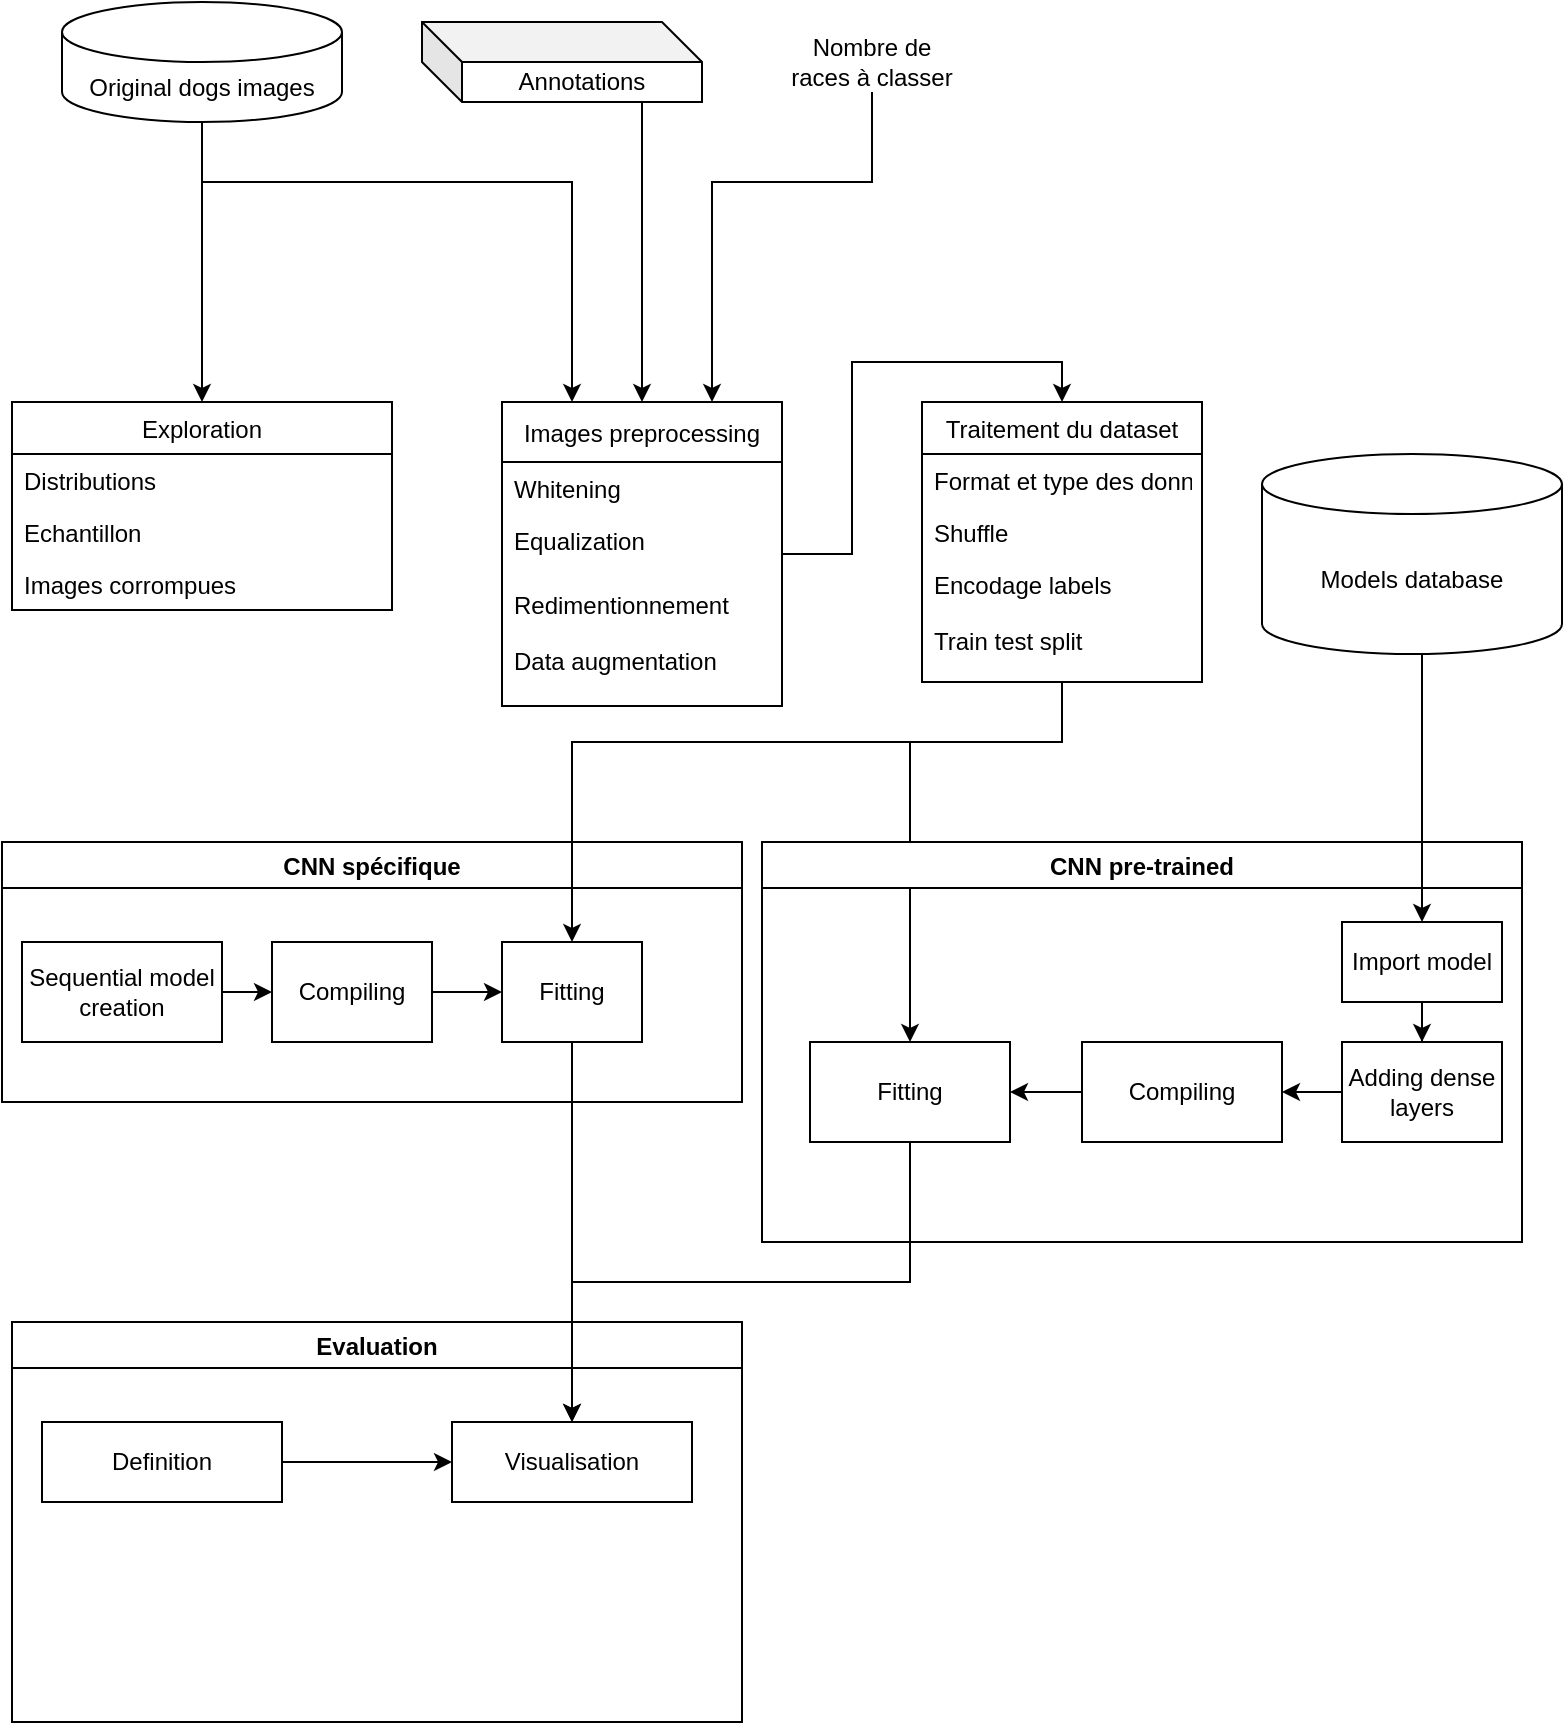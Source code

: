 <mxfile version="14.6.13" type="device"><diagram id="UqHyu8XJ6l_zf88swfSW" name="Page-1"><mxGraphModel dx="2062" dy="1192" grid="1" gridSize="10" guides="1" tooltips="1" connect="1" arrows="1" fold="1" page="1" pageScale="1" pageWidth="827" pageHeight="1169" math="0" shadow="0"><root><mxCell id="0"/><mxCell id="1" parent="0"/><mxCell id="CN8xOEd-Th6cqJIf5St1-19" style="edgeStyle=orthogonalEdgeStyle;rounded=0;orthogonalLoop=1;jettySize=auto;html=1;entryX=0.5;entryY=0;entryDx=0;entryDy=0;" edge="1" parent="1" source="kGPuSkr1PNhnFZqKviRT-1" target="CN8xOEd-Th6cqJIf5St1-11"><mxGeometry relative="1" as="geometry"/></mxCell><mxCell id="CN8xOEd-Th6cqJIf5St1-22" style="edgeStyle=orthogonalEdgeStyle;rounded=0;orthogonalLoop=1;jettySize=auto;html=1;entryX=0.25;entryY=0;entryDx=0;entryDy=0;" edge="1" parent="1" source="kGPuSkr1PNhnFZqKviRT-1" target="CN8xOEd-Th6cqJIf5St1-15"><mxGeometry relative="1" as="geometry"><Array as="points"><mxPoint x="110" y="170"/><mxPoint x="295" y="170"/></Array></mxGeometry></mxCell><mxCell id="kGPuSkr1PNhnFZqKviRT-1" value="Original dogs images" style="shape=cylinder3;whiteSpace=wrap;html=1;boundedLbl=1;backgroundOutline=1;size=15;" parent="1" vertex="1"><mxGeometry x="40" y="80" width="140" height="60" as="geometry"/></mxCell><mxCell id="CN8xOEd-Th6cqJIf5St1-21" style="edgeStyle=orthogonalEdgeStyle;rounded=0;orthogonalLoop=1;jettySize=auto;html=1;entryX=0.5;entryY=0;entryDx=0;entryDy=0;" edge="1" parent="1" source="kGPuSkr1PNhnFZqKviRT-2" target="CN8xOEd-Th6cqJIf5St1-15"><mxGeometry relative="1" as="geometry"><Array as="points"><mxPoint x="330" y="150"/><mxPoint x="330" y="150"/></Array></mxGeometry></mxCell><mxCell id="kGPuSkr1PNhnFZqKviRT-2" value="Annotations" style="shape=cube;whiteSpace=wrap;html=1;boundedLbl=1;backgroundOutline=1;darkOpacity=0.05;darkOpacity2=0.1;" parent="1" vertex="1"><mxGeometry x="220" y="90" width="140" height="40" as="geometry"/></mxCell><mxCell id="CN8xOEd-Th6cqJIf5St1-11" value="Exploration" style="swimlane;fontStyle=0;childLayout=stackLayout;horizontal=1;startSize=26;horizontalStack=0;resizeParent=1;resizeParentMax=0;resizeLast=0;collapsible=1;marginBottom=0;" vertex="1" parent="1"><mxGeometry x="15" y="280" width="190" height="104" as="geometry"/></mxCell><mxCell id="CN8xOEd-Th6cqJIf5St1-12" value="Distributions" style="text;strokeColor=none;fillColor=none;align=left;verticalAlign=top;spacingLeft=4;spacingRight=4;overflow=hidden;rotatable=0;points=[[0,0.5],[1,0.5]];portConstraint=eastwest;" vertex="1" parent="CN8xOEd-Th6cqJIf5St1-11"><mxGeometry y="26" width="190" height="26" as="geometry"/></mxCell><mxCell id="CN8xOEd-Th6cqJIf5St1-13" value="Echantillon" style="text;strokeColor=none;fillColor=none;align=left;verticalAlign=top;spacingLeft=4;spacingRight=4;overflow=hidden;rotatable=0;points=[[0,0.5],[1,0.5]];portConstraint=eastwest;" vertex="1" parent="CN8xOEd-Th6cqJIf5St1-11"><mxGeometry y="52" width="190" height="26" as="geometry"/></mxCell><mxCell id="CN8xOEd-Th6cqJIf5St1-14" value="Images corrompues" style="text;strokeColor=none;fillColor=none;align=left;verticalAlign=top;spacingLeft=4;spacingRight=4;overflow=hidden;rotatable=0;points=[[0,0.5],[1,0.5]];portConstraint=eastwest;" vertex="1" parent="CN8xOEd-Th6cqJIf5St1-11"><mxGeometry y="78" width="190" height="26" as="geometry"/></mxCell><mxCell id="CN8xOEd-Th6cqJIf5St1-35" style="edgeStyle=orthogonalEdgeStyle;rounded=0;orthogonalLoop=1;jettySize=auto;html=1;entryX=0.5;entryY=0;entryDx=0;entryDy=0;" edge="1" parent="1" source="CN8xOEd-Th6cqJIf5St1-15" target="CN8xOEd-Th6cqJIf5St1-31"><mxGeometry relative="1" as="geometry"/></mxCell><mxCell id="CN8xOEd-Th6cqJIf5St1-15" value="Images preprocessing" style="swimlane;fontStyle=0;childLayout=stackLayout;horizontal=1;startSize=30;horizontalStack=0;resizeParent=1;resizeParentMax=0;resizeLast=0;collapsible=1;marginBottom=0;" vertex="1" parent="1"><mxGeometry x="260" y="280" width="140" height="152" as="geometry"/></mxCell><mxCell id="CN8xOEd-Th6cqJIf5St1-17" value="Whitening" style="text;strokeColor=none;fillColor=none;align=left;verticalAlign=top;spacingLeft=4;spacingRight=4;overflow=hidden;rotatable=0;points=[[0,0.5],[1,0.5]];portConstraint=eastwest;" vertex="1" parent="CN8xOEd-Th6cqJIf5St1-15"><mxGeometry y="30" width="140" height="26" as="geometry"/></mxCell><mxCell id="CN8xOEd-Th6cqJIf5St1-18" value="Equalization" style="text;strokeColor=none;fillColor=none;align=left;verticalAlign=top;spacingLeft=4;spacingRight=4;overflow=hidden;rotatable=0;points=[[0,0.5],[1,0.5]];portConstraint=eastwest;" vertex="1" parent="CN8xOEd-Th6cqJIf5St1-15"><mxGeometry y="56" width="140" height="32" as="geometry"/></mxCell><mxCell id="CN8xOEd-Th6cqJIf5St1-16" value="Redimentionnement&#10;&#10;Data augmentation" style="text;strokeColor=none;fillColor=none;align=left;verticalAlign=top;spacingLeft=4;spacingRight=4;overflow=hidden;rotatable=0;points=[[0,0.5],[1,0.5]];portConstraint=eastwest;" vertex="1" parent="CN8xOEd-Th6cqJIf5St1-15"><mxGeometry y="88" width="140" height="64" as="geometry"/></mxCell><mxCell id="CN8xOEd-Th6cqJIf5St1-26" style="edgeStyle=orthogonalEdgeStyle;rounded=0;orthogonalLoop=1;jettySize=auto;html=1;entryX=0.75;entryY=0;entryDx=0;entryDy=0;" edge="1" parent="1" source="CN8xOEd-Th6cqJIf5St1-25" target="CN8xOEd-Th6cqJIf5St1-15"><mxGeometry relative="1" as="geometry"><Array as="points"><mxPoint x="445" y="170"/><mxPoint x="365" y="170"/></Array></mxGeometry></mxCell><mxCell id="CN8xOEd-Th6cqJIf5St1-25" value="Nombre de races à classer" style="text;html=1;strokeColor=none;fillColor=none;align=center;verticalAlign=middle;whiteSpace=wrap;rounded=0;" vertex="1" parent="1"><mxGeometry x="400" y="95" width="90" height="30" as="geometry"/></mxCell><mxCell id="CN8xOEd-Th6cqJIf5St1-28" value="CNN spécifique" style="swimlane;" vertex="1" parent="1"><mxGeometry x="10" y="500" width="370" height="130" as="geometry"/></mxCell><mxCell id="CN8xOEd-Th6cqJIf5St1-36" value="Sequential model creation" style="whiteSpace=wrap;html=1;" vertex="1" parent="CN8xOEd-Th6cqJIf5St1-28"><mxGeometry x="10" y="50" width="100" height="50" as="geometry"/></mxCell><mxCell id="CN8xOEd-Th6cqJIf5St1-41" value="Compiling" style="whiteSpace=wrap;html=1;" vertex="1" parent="CN8xOEd-Th6cqJIf5St1-28"><mxGeometry x="135" y="50" width="80" height="50" as="geometry"/></mxCell><mxCell id="CN8xOEd-Th6cqJIf5St1-42" value="" style="edgeStyle=orthogonalEdgeStyle;rounded=0;orthogonalLoop=1;jettySize=auto;html=1;" edge="1" parent="CN8xOEd-Th6cqJIf5St1-28" source="CN8xOEd-Th6cqJIf5St1-36" target="CN8xOEd-Th6cqJIf5St1-41"><mxGeometry relative="1" as="geometry"/></mxCell><mxCell id="CN8xOEd-Th6cqJIf5St1-43" value="Fitting" style="whiteSpace=wrap;html=1;" vertex="1" parent="CN8xOEd-Th6cqJIf5St1-28"><mxGeometry x="250" y="50" width="70" height="50" as="geometry"/></mxCell><mxCell id="CN8xOEd-Th6cqJIf5St1-44" value="" style="edgeStyle=orthogonalEdgeStyle;rounded=0;orthogonalLoop=1;jettySize=auto;html=1;" edge="1" parent="CN8xOEd-Th6cqJIf5St1-28" source="CN8xOEd-Th6cqJIf5St1-41" target="CN8xOEd-Th6cqJIf5St1-43"><mxGeometry relative="1" as="geometry"/></mxCell><mxCell id="CN8xOEd-Th6cqJIf5St1-59" style="edgeStyle=orthogonalEdgeStyle;rounded=0;orthogonalLoop=1;jettySize=auto;html=1;entryX=0.5;entryY=0;entryDx=0;entryDy=0;" edge="1" parent="1" source="CN8xOEd-Th6cqJIf5St1-31" target="CN8xOEd-Th6cqJIf5St1-43"><mxGeometry relative="1" as="geometry"><Array as="points"><mxPoint x="540" y="450"/><mxPoint x="295" y="450"/></Array></mxGeometry></mxCell><mxCell id="CN8xOEd-Th6cqJIf5St1-60" style="edgeStyle=orthogonalEdgeStyle;rounded=0;orthogonalLoop=1;jettySize=auto;html=1;entryX=0.5;entryY=0;entryDx=0;entryDy=0;" edge="1" parent="1" source="CN8xOEd-Th6cqJIf5St1-31" target="CN8xOEd-Th6cqJIf5St1-56"><mxGeometry relative="1" as="geometry"><Array as="points"><mxPoint x="540" y="450"/><mxPoint x="464" y="450"/></Array></mxGeometry></mxCell><mxCell id="CN8xOEd-Th6cqJIf5St1-31" value="Traitement du dataset" style="swimlane;fontStyle=0;childLayout=stackLayout;horizontal=1;startSize=26;horizontalStack=0;resizeParent=1;resizeParentMax=0;resizeLast=0;collapsible=1;marginBottom=0;" vertex="1" parent="1"><mxGeometry x="470" y="280" width="140" height="140" as="geometry"/></mxCell><mxCell id="CN8xOEd-Th6cqJIf5St1-32" value="Format et type des données" style="text;strokeColor=none;fillColor=none;align=left;verticalAlign=top;spacingLeft=4;spacingRight=4;overflow=hidden;rotatable=0;points=[[0,0.5],[1,0.5]];portConstraint=eastwest;" vertex="1" parent="CN8xOEd-Th6cqJIf5St1-31"><mxGeometry y="26" width="140" height="26" as="geometry"/></mxCell><mxCell id="CN8xOEd-Th6cqJIf5St1-33" value="Shuffle" style="text;strokeColor=none;fillColor=none;align=left;verticalAlign=top;spacingLeft=4;spacingRight=4;overflow=hidden;rotatable=0;points=[[0,0.5],[1,0.5]];portConstraint=eastwest;" vertex="1" parent="CN8xOEd-Th6cqJIf5St1-31"><mxGeometry y="52" width="140" height="26" as="geometry"/></mxCell><mxCell id="CN8xOEd-Th6cqJIf5St1-34" value="Encodage labels&#10;&#10;Train test split" style="text;strokeColor=none;fillColor=none;align=left;verticalAlign=top;spacingLeft=4;spacingRight=4;overflow=hidden;rotatable=0;points=[[0,0.5],[1,0.5]];portConstraint=eastwest;" vertex="1" parent="CN8xOEd-Th6cqJIf5St1-31"><mxGeometry y="78" width="140" height="62" as="geometry"/></mxCell><mxCell id="CN8xOEd-Th6cqJIf5St1-37" value="Evaluation" style="swimlane;" vertex="1" parent="1"><mxGeometry x="15" y="740" width="365" height="200" as="geometry"/></mxCell><mxCell id="CN8xOEd-Th6cqJIf5St1-38" value="Definition" style="whiteSpace=wrap;html=1;" vertex="1" parent="CN8xOEd-Th6cqJIf5St1-37"><mxGeometry x="15" y="50" width="120" height="40" as="geometry"/></mxCell><mxCell id="CN8xOEd-Th6cqJIf5St1-39" value="Visualisation" style="whiteSpace=wrap;html=1;" vertex="1" parent="CN8xOEd-Th6cqJIf5St1-37"><mxGeometry x="220" y="50" width="120" height="40" as="geometry"/></mxCell><mxCell id="CN8xOEd-Th6cqJIf5St1-40" value="" style="edgeStyle=orthogonalEdgeStyle;rounded=0;orthogonalLoop=1;jettySize=auto;html=1;" edge="1" parent="CN8xOEd-Th6cqJIf5St1-37" source="CN8xOEd-Th6cqJIf5St1-38" target="CN8xOEd-Th6cqJIf5St1-39"><mxGeometry relative="1" as="geometry"/></mxCell><mxCell id="CN8xOEd-Th6cqJIf5St1-46" style="edgeStyle=orthogonalEdgeStyle;rounded=0;orthogonalLoop=1;jettySize=auto;html=1;entryX=0.5;entryY=0;entryDx=0;entryDy=0;" edge="1" parent="1" source="CN8xOEd-Th6cqJIf5St1-43" target="CN8xOEd-Th6cqJIf5St1-39"><mxGeometry relative="1" as="geometry"/></mxCell><mxCell id="CN8xOEd-Th6cqJIf5St1-48" value="CNN pre-trained" style="swimlane;" vertex="1" parent="1"><mxGeometry x="390" y="500" width="380" height="200" as="geometry"/></mxCell><mxCell id="CN8xOEd-Th6cqJIf5St1-49" value="Import model" style="whiteSpace=wrap;html=1;" vertex="1" parent="CN8xOEd-Th6cqJIf5St1-48"><mxGeometry x="290" y="40" width="80" height="40" as="geometry"/></mxCell><mxCell id="CN8xOEd-Th6cqJIf5St1-50" value="Adding dense layers" style="whiteSpace=wrap;html=1;" vertex="1" parent="CN8xOEd-Th6cqJIf5St1-48"><mxGeometry x="290" y="100" width="80" height="50" as="geometry"/></mxCell><mxCell id="CN8xOEd-Th6cqJIf5St1-51" value="" style="edgeStyle=orthogonalEdgeStyle;rounded=0;orthogonalLoop=1;jettySize=auto;html=1;" edge="1" parent="CN8xOEd-Th6cqJIf5St1-48" source="CN8xOEd-Th6cqJIf5St1-49" target="CN8xOEd-Th6cqJIf5St1-50"><mxGeometry relative="1" as="geometry"/></mxCell><mxCell id="CN8xOEd-Th6cqJIf5St1-52" value="Compiling" style="whiteSpace=wrap;html=1;" vertex="1" parent="CN8xOEd-Th6cqJIf5St1-48"><mxGeometry x="160" y="100" width="100" height="50" as="geometry"/></mxCell><mxCell id="CN8xOEd-Th6cqJIf5St1-53" value="" style="edgeStyle=orthogonalEdgeStyle;rounded=0;orthogonalLoop=1;jettySize=auto;html=1;" edge="1" parent="CN8xOEd-Th6cqJIf5St1-48" source="CN8xOEd-Th6cqJIf5St1-50" target="CN8xOEd-Th6cqJIf5St1-52"><mxGeometry relative="1" as="geometry"/></mxCell><mxCell id="CN8xOEd-Th6cqJIf5St1-56" value="Fitting" style="whiteSpace=wrap;html=1;" vertex="1" parent="CN8xOEd-Th6cqJIf5St1-48"><mxGeometry x="24" y="100" width="100" height="50" as="geometry"/></mxCell><mxCell id="CN8xOEd-Th6cqJIf5St1-57" value="" style="edgeStyle=orthogonalEdgeStyle;rounded=0;orthogonalLoop=1;jettySize=auto;html=1;" edge="1" parent="CN8xOEd-Th6cqJIf5St1-48" source="CN8xOEd-Th6cqJIf5St1-52" target="CN8xOEd-Th6cqJIf5St1-56"><mxGeometry relative="1" as="geometry"/></mxCell><mxCell id="CN8xOEd-Th6cqJIf5St1-55" style="edgeStyle=orthogonalEdgeStyle;rounded=0;orthogonalLoop=1;jettySize=auto;html=1;entryX=0.5;entryY=0;entryDx=0;entryDy=0;" edge="1" parent="1" source="CN8xOEd-Th6cqJIf5St1-54" target="CN8xOEd-Th6cqJIf5St1-49"><mxGeometry relative="1" as="geometry"><Array as="points"><mxPoint x="720" y="470"/><mxPoint x="720" y="470"/></Array></mxGeometry></mxCell><mxCell id="CN8xOEd-Th6cqJIf5St1-54" value="Models database" style="shape=cylinder3;whiteSpace=wrap;html=1;boundedLbl=1;backgroundOutline=1;size=15;" vertex="1" parent="1"><mxGeometry x="640" y="306" width="150" height="100" as="geometry"/></mxCell><mxCell id="CN8xOEd-Th6cqJIf5St1-61" style="edgeStyle=orthogonalEdgeStyle;rounded=0;orthogonalLoop=1;jettySize=auto;html=1;entryX=0.5;entryY=0;entryDx=0;entryDy=0;" edge="1" parent="1" source="CN8xOEd-Th6cqJIf5St1-56" target="CN8xOEd-Th6cqJIf5St1-39"><mxGeometry relative="1" as="geometry"><Array as="points"><mxPoint x="464" y="720"/><mxPoint x="295" y="720"/></Array></mxGeometry></mxCell></root></mxGraphModel></diagram></mxfile>